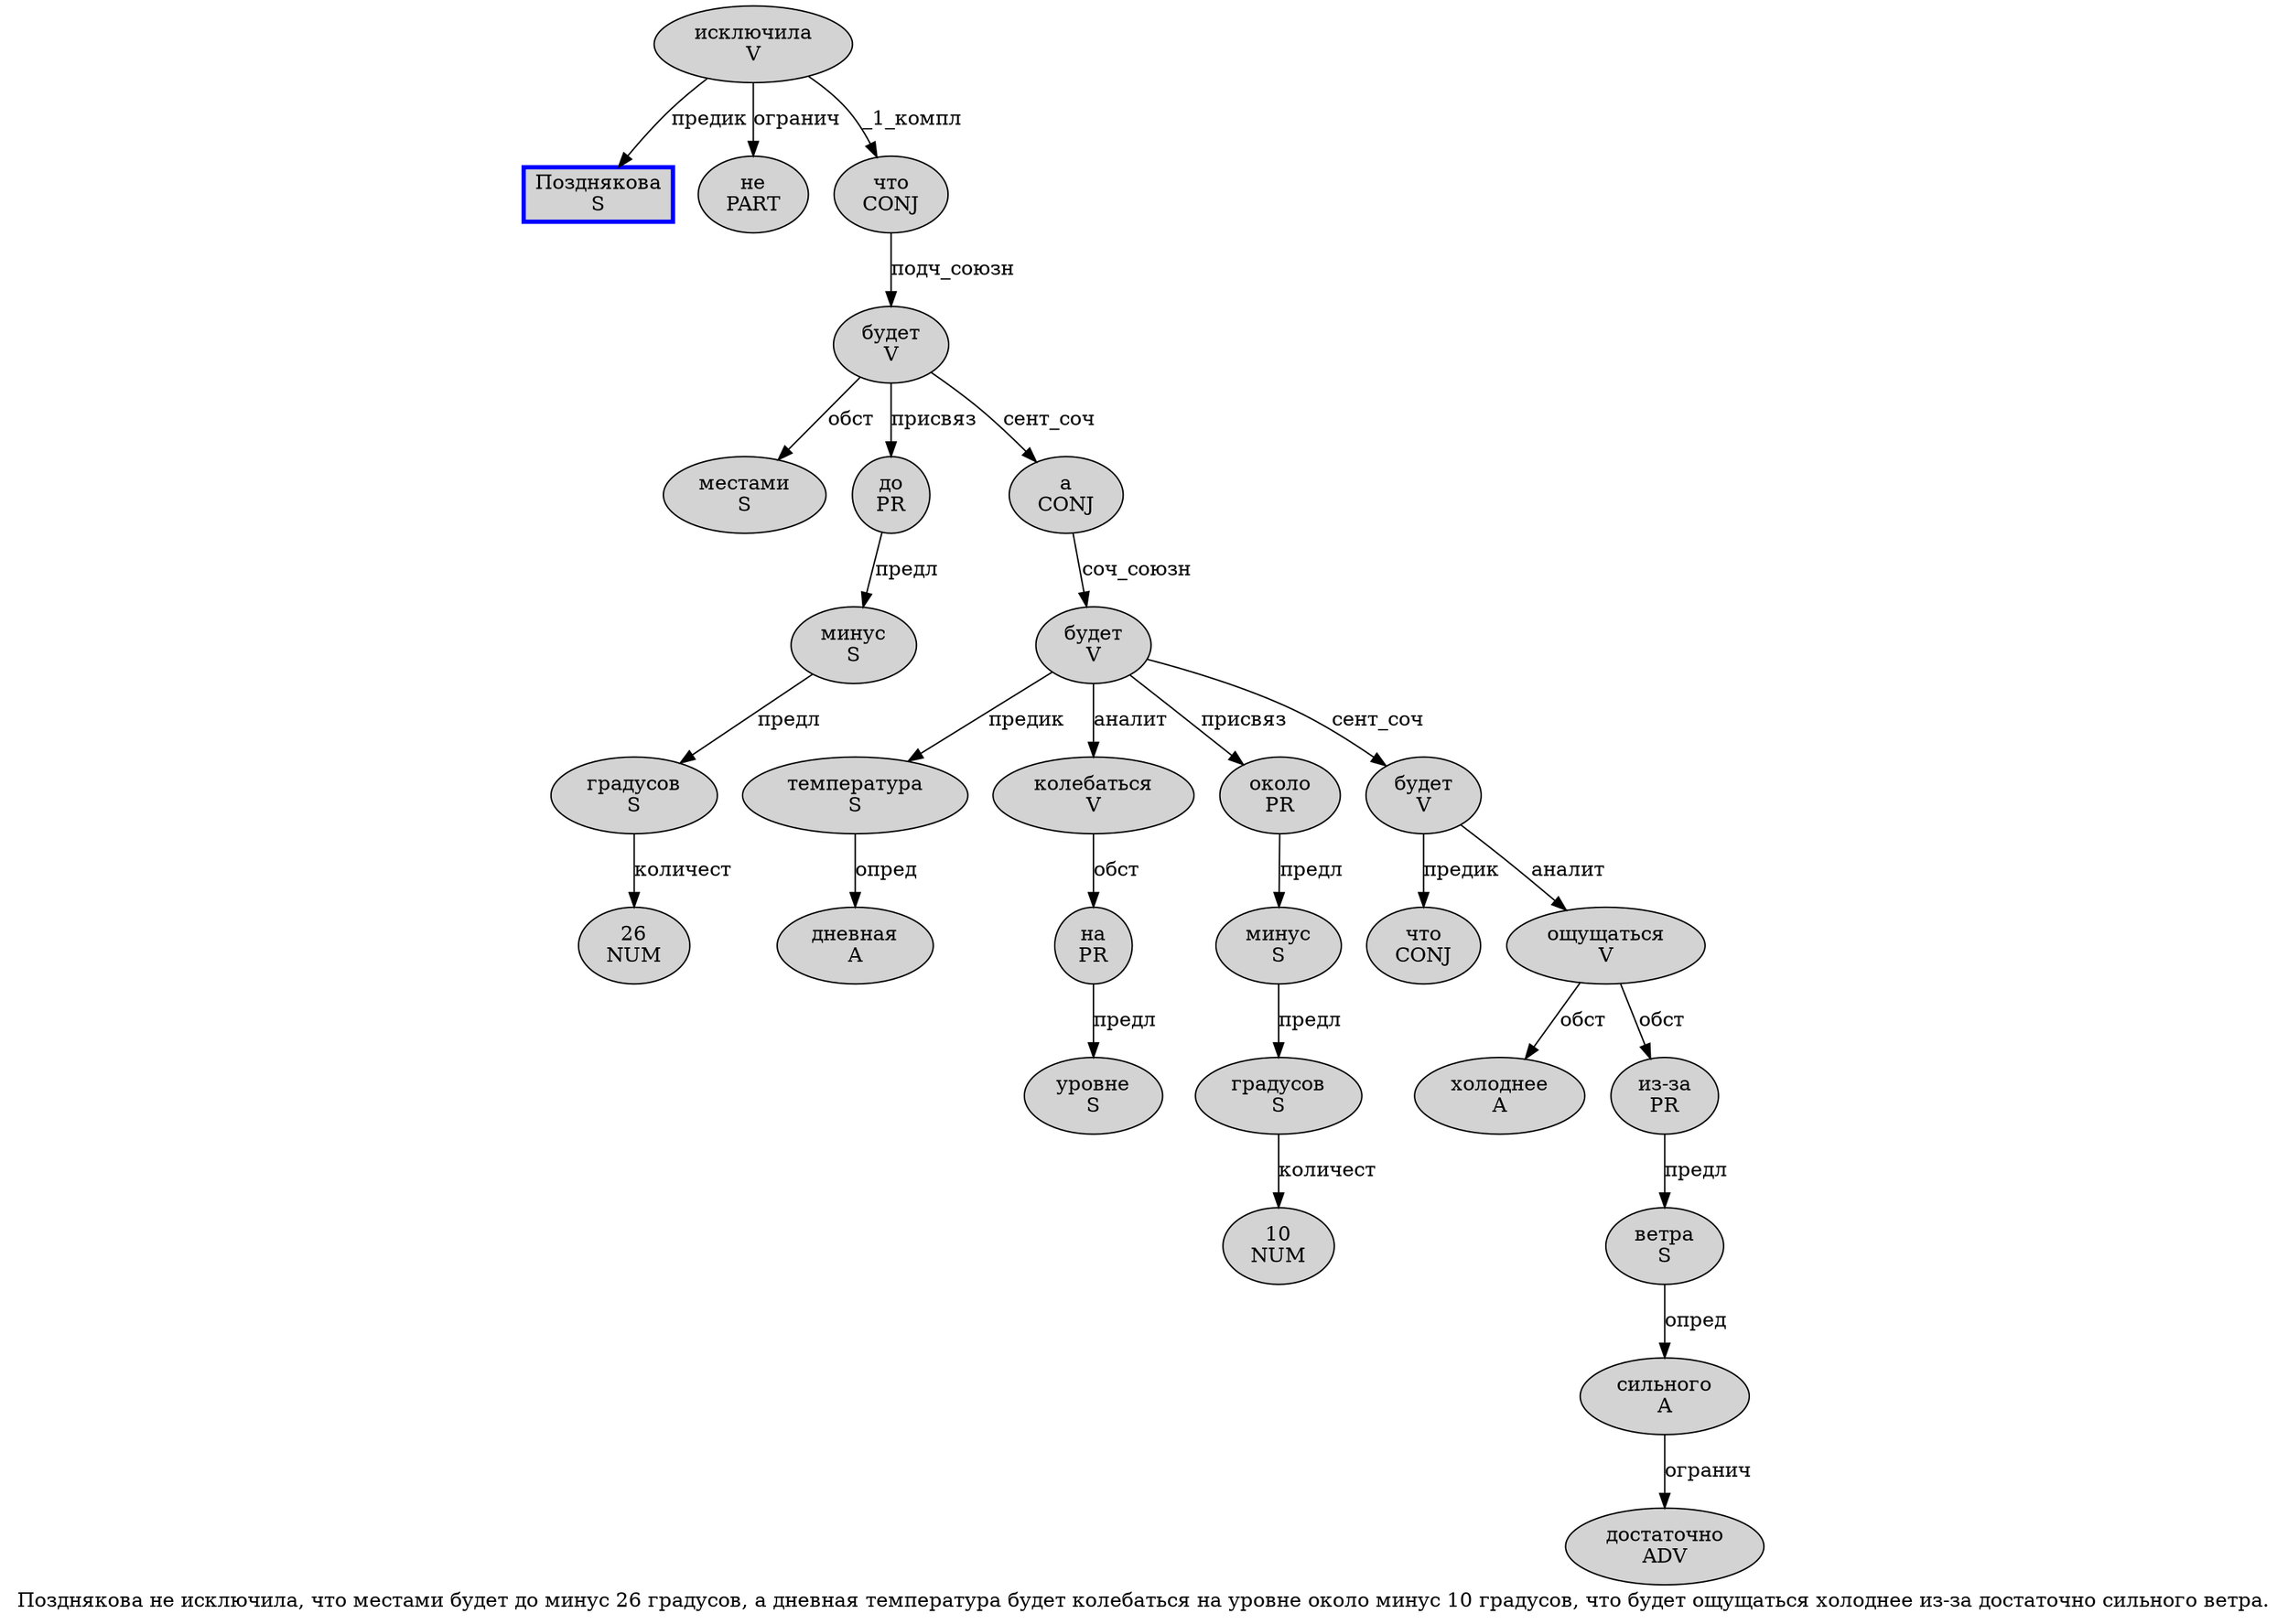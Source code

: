 digraph SENTENCE_681 {
	graph [label="Позднякова не исключила, что местами будет до минус 26 градусов, а дневная температура будет колебаться на уровне около минус 10 градусов, что будет ощущаться холоднее из-за достаточно сильного ветра."]
	node [style=filled]
		0 [label="Позднякова
S" color=blue fillcolor=lightgray penwidth=3 shape=box]
		1 [label="не
PART" color="" fillcolor=lightgray penwidth=1 shape=ellipse]
		2 [label="исключила
V" color="" fillcolor=lightgray penwidth=1 shape=ellipse]
		4 [label="что
CONJ" color="" fillcolor=lightgray penwidth=1 shape=ellipse]
		5 [label="местами
S" color="" fillcolor=lightgray penwidth=1 shape=ellipse]
		6 [label="будет
V" color="" fillcolor=lightgray penwidth=1 shape=ellipse]
		7 [label="до
PR" color="" fillcolor=lightgray penwidth=1 shape=ellipse]
		8 [label="минус
S" color="" fillcolor=lightgray penwidth=1 shape=ellipse]
		9 [label="26
NUM" color="" fillcolor=lightgray penwidth=1 shape=ellipse]
		10 [label="градусов
S" color="" fillcolor=lightgray penwidth=1 shape=ellipse]
		12 [label="а
CONJ" color="" fillcolor=lightgray penwidth=1 shape=ellipse]
		13 [label="дневная
A" color="" fillcolor=lightgray penwidth=1 shape=ellipse]
		14 [label="температура
S" color="" fillcolor=lightgray penwidth=1 shape=ellipse]
		15 [label="будет
V" color="" fillcolor=lightgray penwidth=1 shape=ellipse]
		16 [label="колебаться
V" color="" fillcolor=lightgray penwidth=1 shape=ellipse]
		17 [label="на
PR" color="" fillcolor=lightgray penwidth=1 shape=ellipse]
		18 [label="уровне
S" color="" fillcolor=lightgray penwidth=1 shape=ellipse]
		19 [label="около
PR" color="" fillcolor=lightgray penwidth=1 shape=ellipse]
		20 [label="минус
S" color="" fillcolor=lightgray penwidth=1 shape=ellipse]
		21 [label="10
NUM" color="" fillcolor=lightgray penwidth=1 shape=ellipse]
		22 [label="градусов
S" color="" fillcolor=lightgray penwidth=1 shape=ellipse]
		24 [label="что
CONJ" color="" fillcolor=lightgray penwidth=1 shape=ellipse]
		25 [label="будет
V" color="" fillcolor=lightgray penwidth=1 shape=ellipse]
		26 [label="ощущаться
V" color="" fillcolor=lightgray penwidth=1 shape=ellipse]
		27 [label="холоднее
A" color="" fillcolor=lightgray penwidth=1 shape=ellipse]
		28 [label="из-за
PR" color="" fillcolor=lightgray penwidth=1 shape=ellipse]
		29 [label="достаточно
ADV" color="" fillcolor=lightgray penwidth=1 shape=ellipse]
		30 [label="сильного
A" color="" fillcolor=lightgray penwidth=1 shape=ellipse]
		31 [label="ветра
S" color="" fillcolor=lightgray penwidth=1 shape=ellipse]
			28 -> 31 [label="предл"]
			16 -> 17 [label="обст"]
			19 -> 20 [label="предл"]
			31 -> 30 [label="опред"]
			22 -> 21 [label="количест"]
			8 -> 10 [label="предл"]
			30 -> 29 [label="огранич"]
			7 -> 8 [label="предл"]
			12 -> 15 [label="соч_союзн"]
			4 -> 6 [label="подч_союзн"]
			2 -> 0 [label="предик"]
			2 -> 1 [label="огранич"]
			2 -> 4 [label="_1_компл"]
			25 -> 24 [label="предик"]
			25 -> 26 [label="аналит"]
			14 -> 13 [label="опред"]
			20 -> 22 [label="предл"]
			6 -> 5 [label="обст"]
			6 -> 7 [label="присвяз"]
			6 -> 12 [label="сент_соч"]
			15 -> 14 [label="предик"]
			15 -> 16 [label="аналит"]
			15 -> 19 [label="присвяз"]
			15 -> 25 [label="сент_соч"]
			26 -> 27 [label="обст"]
			26 -> 28 [label="обст"]
			17 -> 18 [label="предл"]
			10 -> 9 [label="количест"]
}